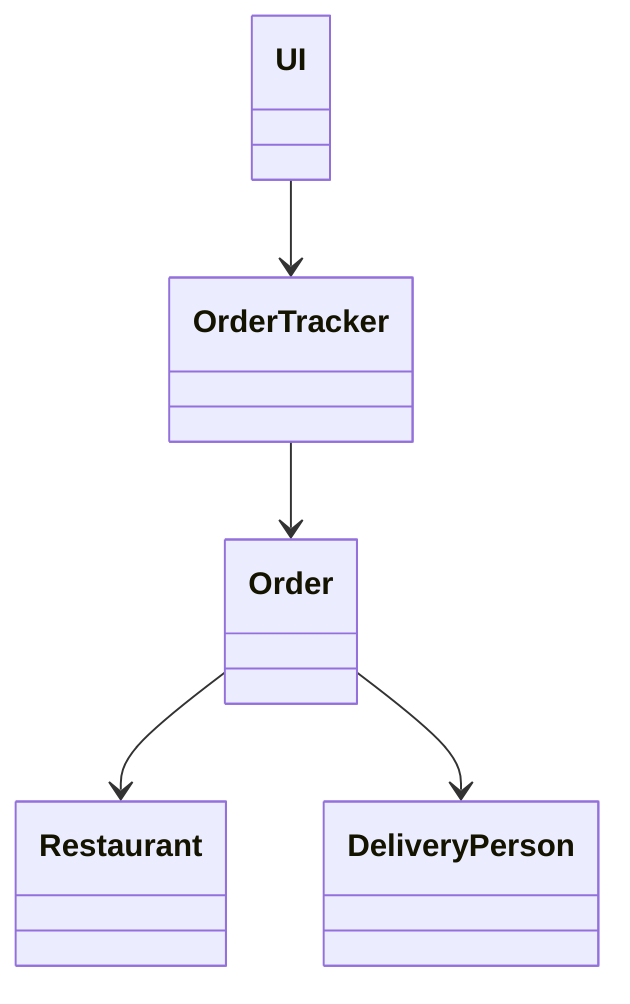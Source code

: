 classDiagram
UI --> OrderTracker
OrderTracker --> Order
Order --> Restaurant
Order --> DeliveryPerson